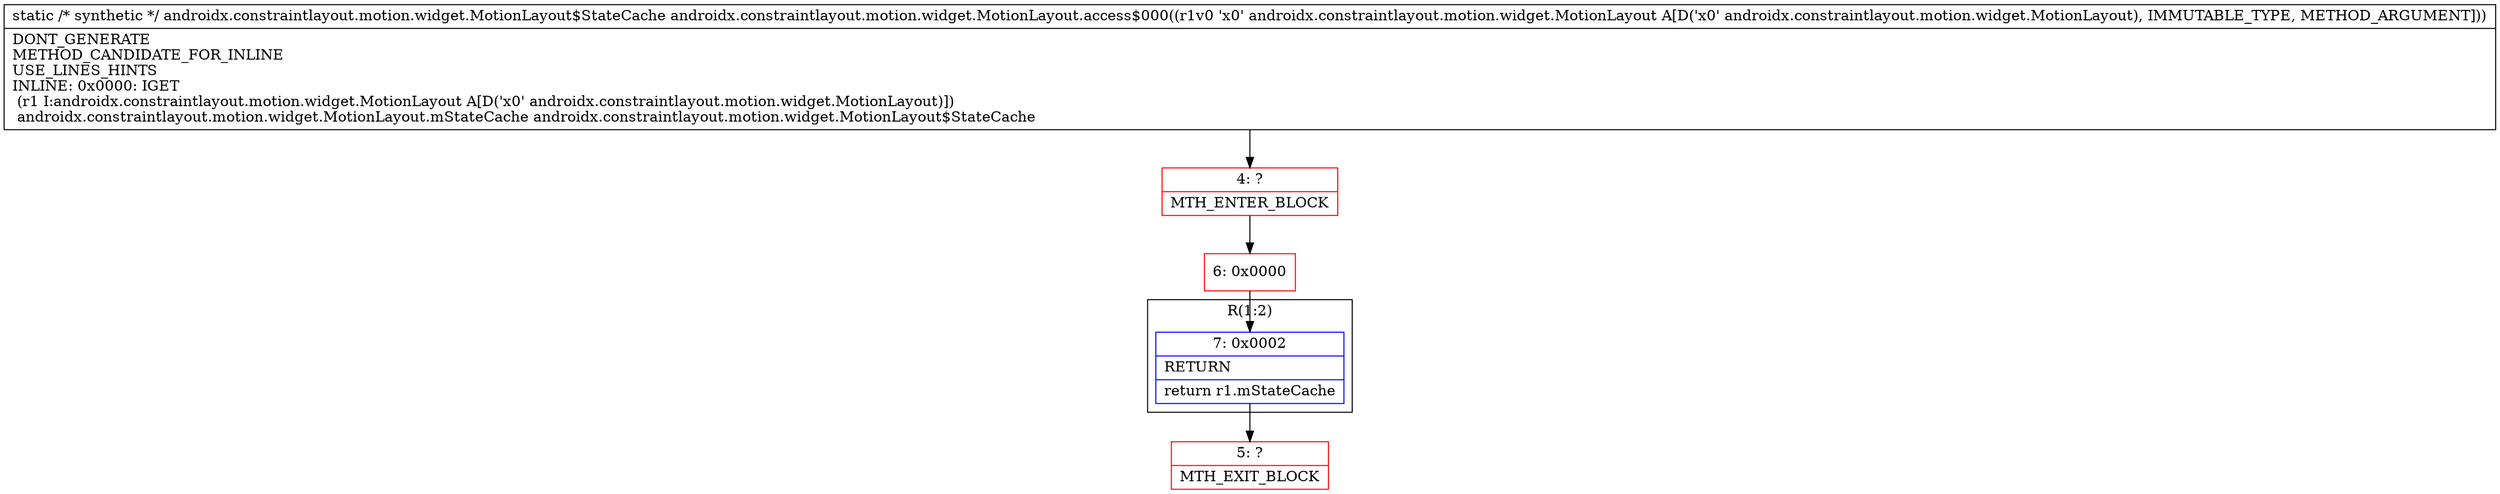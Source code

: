 digraph "CFG forandroidx.constraintlayout.motion.widget.MotionLayout.access$000(Landroidx\/constraintlayout\/motion\/widget\/MotionLayout;)Landroidx\/constraintlayout\/motion\/widget\/MotionLayout$StateCache;" {
subgraph cluster_Region_1771856897 {
label = "R(1:2)";
node [shape=record,color=blue];
Node_7 [shape=record,label="{7\:\ 0x0002|RETURN\l|return r1.mStateCache\l}"];
}
Node_4 [shape=record,color=red,label="{4\:\ ?|MTH_ENTER_BLOCK\l}"];
Node_6 [shape=record,color=red,label="{6\:\ 0x0000}"];
Node_5 [shape=record,color=red,label="{5\:\ ?|MTH_EXIT_BLOCK\l}"];
MethodNode[shape=record,label="{static \/* synthetic *\/ androidx.constraintlayout.motion.widget.MotionLayout$StateCache androidx.constraintlayout.motion.widget.MotionLayout.access$000((r1v0 'x0' androidx.constraintlayout.motion.widget.MotionLayout A[D('x0' androidx.constraintlayout.motion.widget.MotionLayout), IMMUTABLE_TYPE, METHOD_ARGUMENT]))  | DONT_GENERATE\lMETHOD_CANDIDATE_FOR_INLINE\lUSE_LINES_HINTS\lINLINE: 0x0000: IGET  \l  (r1 I:androidx.constraintlayout.motion.widget.MotionLayout A[D('x0' androidx.constraintlayout.motion.widget.MotionLayout)])\l androidx.constraintlayout.motion.widget.MotionLayout.mStateCache androidx.constraintlayout.motion.widget.MotionLayout$StateCache\l}"];
MethodNode -> Node_4;Node_7 -> Node_5;
Node_4 -> Node_6;
Node_6 -> Node_7;
}

